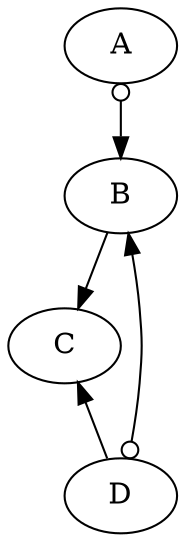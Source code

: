 digraph graphname {node [shape = oval];
A [label= A ]
B [label= B ]
C [label= C ]
D [label= D ]
A -> B [color=black, dir=both,arrowhead=normal, arrowtail=odot];
B -> C [color=black, dir=both,arrowhead=normal, arrowtail=none];
B -> D [color=black, dir=both,arrowhead=odot, arrowtail=normal];
C -> D [color=black, dir=both,arrowhead=none, arrowtail=normal];
}

